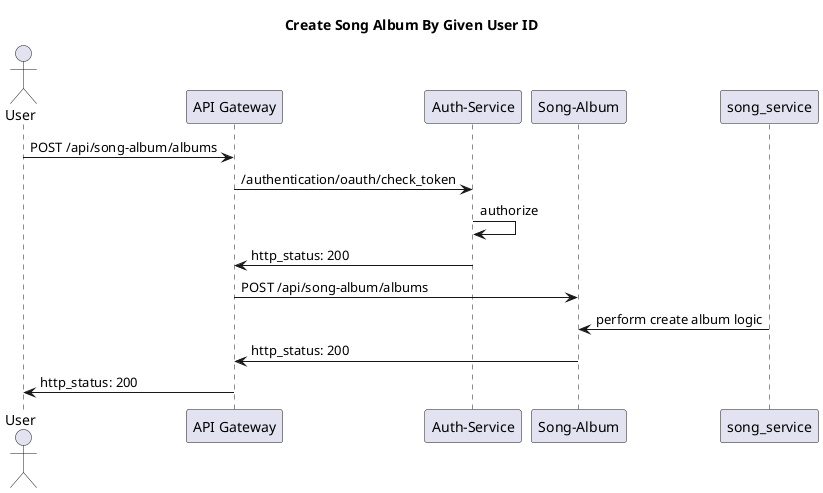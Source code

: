 
@startuml
    title : Create Song Album By Given User ID
    actor "User" as user
    participant "API Gateway" as api_gw
    participant "Auth-Service" as auth
    participant "Song-Album" as song_album

    
    user -> api_gw:  POST /api/song-album/albums
    api_gw -> auth: /authentication/oauth/check_token
    auth -> auth: authorize
    api_gw <- auth: http_status: 200
    api_gw -> song_album: POST /api/song-album/albums
    song_service -> song_album: perform create album logic
    api_gw <- song_album: http_status: 200
    user <- api_gw: http_status: 200
    
@enduml